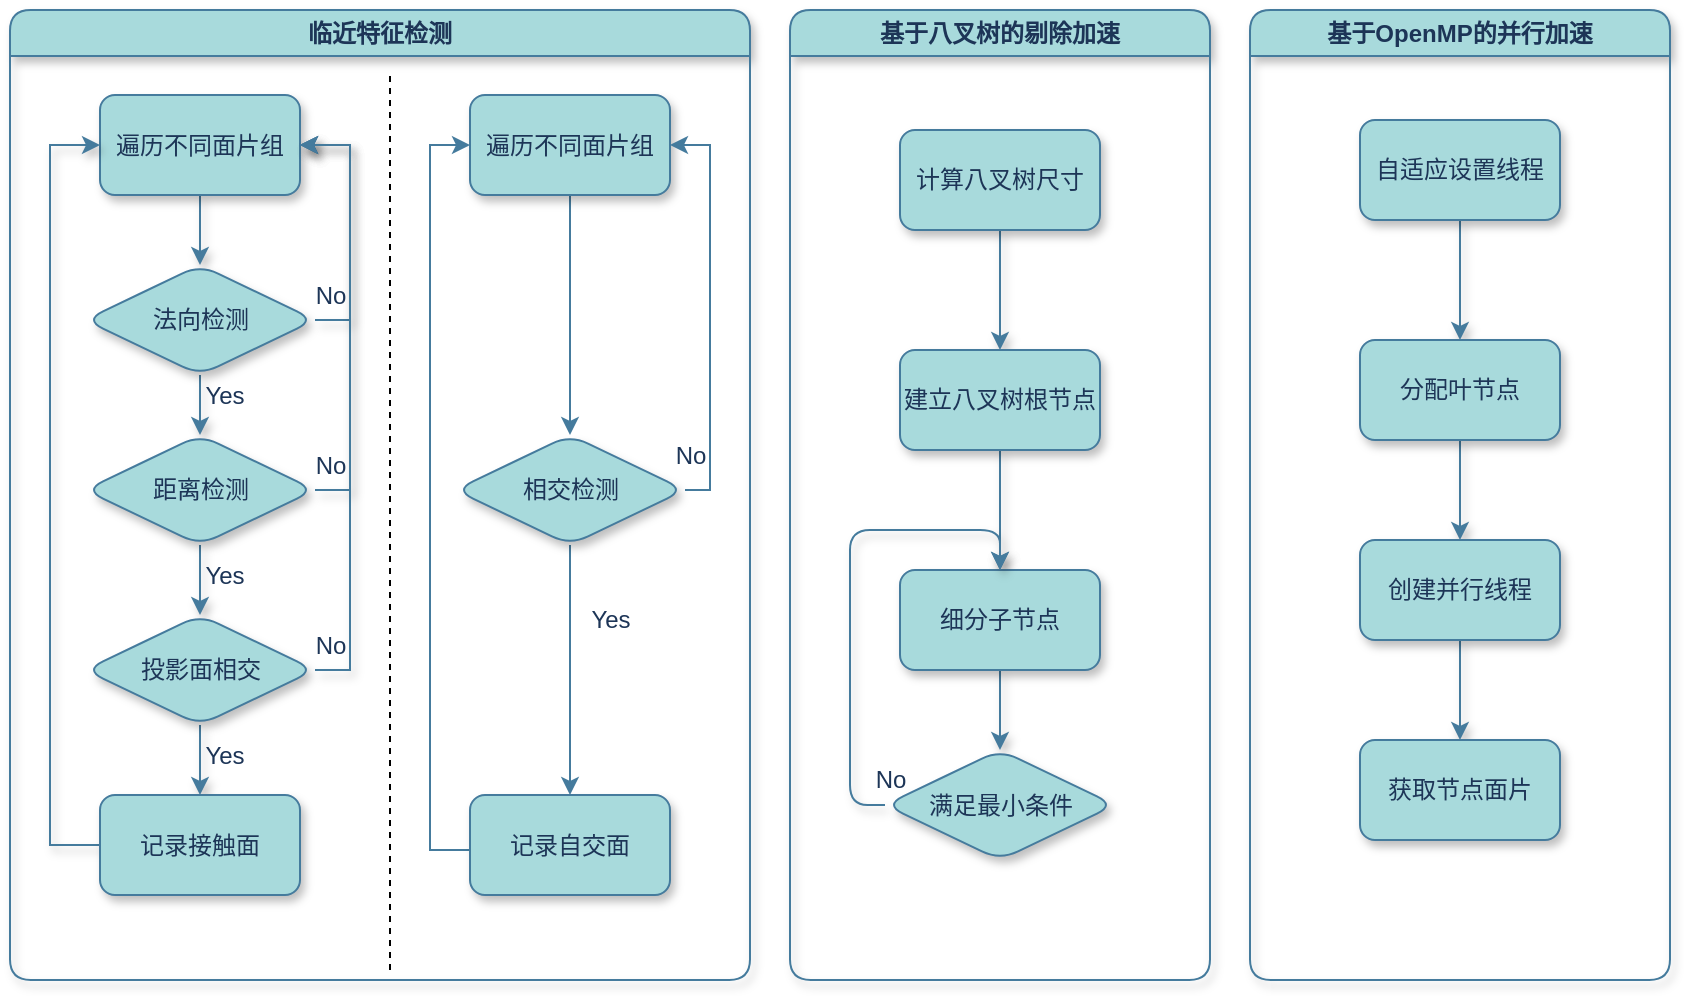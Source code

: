 <mxfile version="24.4.13" type="github">
  <diagram name="第 1 页" id="ZzKzGzbMgNCC5ZsEGFMA">
    <mxGraphModel dx="1149" dy="681" grid="1" gridSize="10" guides="1" tooltips="1" connect="1" arrows="1" fold="1" page="1" pageScale="1" pageWidth="827" pageHeight="1169" math="0" shadow="0">
      <root>
        <mxCell id="0" />
        <mxCell id="1" parent="0" />
        <mxCell id="21Rt-DlmAEweIlOZY0aC-1" value="基于八叉树的剔除加速" style="swimlane;whiteSpace=wrap;html=1;rounded=1;labelBackgroundColor=none;fillColor=#A8DADC;strokeColor=#457B9D;fontColor=#1D3557;shadow=1;" vertex="1" parent="1">
          <mxGeometry x="490" y="60" width="210" height="485" as="geometry" />
        </mxCell>
        <mxCell id="21Rt-DlmAEweIlOZY0aC-2" value="" style="edgeStyle=orthogonalEdgeStyle;rounded=1;orthogonalLoop=1;jettySize=auto;html=1;labelBackgroundColor=none;fontColor=default;strokeColor=#457B9D;shadow=1;" edge="1" parent="21Rt-DlmAEweIlOZY0aC-1" source="21Rt-DlmAEweIlOZY0aC-3" target="21Rt-DlmAEweIlOZY0aC-5">
          <mxGeometry relative="1" as="geometry" />
        </mxCell>
        <mxCell id="21Rt-DlmAEweIlOZY0aC-3" value="计算八叉树尺寸" style="rounded=1;whiteSpace=wrap;html=1;labelBackgroundColor=none;fillColor=#A8DADC;strokeColor=#457B9D;fontColor=#1D3557;shadow=1;" vertex="1" parent="21Rt-DlmAEweIlOZY0aC-1">
          <mxGeometry x="55" y="60" width="100" height="50" as="geometry" />
        </mxCell>
        <mxCell id="21Rt-DlmAEweIlOZY0aC-4" value="" style="edgeStyle=orthogonalEdgeStyle;rounded=1;orthogonalLoop=1;jettySize=auto;html=1;labelBackgroundColor=none;fontColor=default;strokeColor=#457B9D;shadow=1;" edge="1" parent="21Rt-DlmAEweIlOZY0aC-1" source="21Rt-DlmAEweIlOZY0aC-5" target="21Rt-DlmAEweIlOZY0aC-7">
          <mxGeometry relative="1" as="geometry" />
        </mxCell>
        <mxCell id="21Rt-DlmAEweIlOZY0aC-5" value="建立八叉树根节点" style="rounded=1;whiteSpace=wrap;html=1;labelBackgroundColor=none;fillColor=#A8DADC;strokeColor=#457B9D;fontColor=#1D3557;shadow=1;" vertex="1" parent="21Rt-DlmAEweIlOZY0aC-1">
          <mxGeometry x="55" y="170" width="100" height="50" as="geometry" />
        </mxCell>
        <mxCell id="21Rt-DlmAEweIlOZY0aC-6" value="" style="edgeStyle=orthogonalEdgeStyle;rounded=1;orthogonalLoop=1;jettySize=auto;html=1;labelBackgroundColor=none;fontColor=default;strokeColor=#457B9D;shadow=1;" edge="1" parent="21Rt-DlmAEweIlOZY0aC-1" source="21Rt-DlmAEweIlOZY0aC-7" target="21Rt-DlmAEweIlOZY0aC-9">
          <mxGeometry relative="1" as="geometry" />
        </mxCell>
        <mxCell id="21Rt-DlmAEweIlOZY0aC-7" value="细分子节点" style="rounded=1;whiteSpace=wrap;html=1;labelBackgroundColor=none;fillColor=#A8DADC;strokeColor=#457B9D;fontColor=#1D3557;shadow=1;" vertex="1" parent="21Rt-DlmAEweIlOZY0aC-1">
          <mxGeometry x="55" y="280" width="100" height="50" as="geometry" />
        </mxCell>
        <mxCell id="21Rt-DlmAEweIlOZY0aC-8" style="edgeStyle=orthogonalEdgeStyle;rounded=1;orthogonalLoop=1;jettySize=auto;html=1;entryX=0.5;entryY=0;entryDx=0;entryDy=0;labelBackgroundColor=none;fontColor=default;strokeColor=#457B9D;shadow=1;" edge="1" parent="21Rt-DlmAEweIlOZY0aC-1" source="21Rt-DlmAEweIlOZY0aC-9" target="21Rt-DlmAEweIlOZY0aC-7">
          <mxGeometry relative="1" as="geometry">
            <Array as="points">
              <mxPoint x="30" y="398" />
              <mxPoint x="30" y="260" />
              <mxPoint x="105" y="260" />
            </Array>
          </mxGeometry>
        </mxCell>
        <mxCell id="21Rt-DlmAEweIlOZY0aC-9" value="满足最小条件" style="rhombus;whiteSpace=wrap;html=1;rounded=1;labelBackgroundColor=none;fillColor=#A8DADC;strokeColor=#457B9D;fontColor=#1D3557;shadow=1;" vertex="1" parent="21Rt-DlmAEweIlOZY0aC-1">
          <mxGeometry x="47.5" y="370" width="115" height="55" as="geometry" />
        </mxCell>
        <mxCell id="21Rt-DlmAEweIlOZY0aC-10" value="No" style="text;html=1;align=center;verticalAlign=middle;resizable=0;points=[];autosize=1;strokeColor=none;fillColor=none;rounded=1;labelBackgroundColor=none;fontColor=#1D3557;shadow=1;" vertex="1" parent="21Rt-DlmAEweIlOZY0aC-1">
          <mxGeometry x="30" y="370" width="40" height="30" as="geometry" />
        </mxCell>
        <mxCell id="21Rt-DlmAEweIlOZY0aC-11" value="基于OpenMP的并行加速" style="swimlane;whiteSpace=wrap;html=1;rounded=1;labelBackgroundColor=none;fillColor=#A8DADC;strokeColor=#457B9D;fontColor=#1D3557;shadow=1;" vertex="1" parent="1">
          <mxGeometry x="720" y="60" width="210" height="485" as="geometry" />
        </mxCell>
        <mxCell id="21Rt-DlmAEweIlOZY0aC-12" value="" style="edgeStyle=orthogonalEdgeStyle;rounded=0;orthogonalLoop=1;jettySize=auto;html=1;strokeColor=#457B9D;fontColor=#1D3557;fillColor=#A8DADC;shadow=1;" edge="1" parent="21Rt-DlmAEweIlOZY0aC-11" source="21Rt-DlmAEweIlOZY0aC-13" target="21Rt-DlmAEweIlOZY0aC-15">
          <mxGeometry relative="1" as="geometry" />
        </mxCell>
        <mxCell id="21Rt-DlmAEweIlOZY0aC-13" value="自适应设置线程" style="rounded=1;whiteSpace=wrap;html=1;labelBackgroundColor=none;fillColor=#A8DADC;strokeColor=#457B9D;fontColor=#1D3557;shadow=1;" vertex="1" parent="21Rt-DlmAEweIlOZY0aC-11">
          <mxGeometry x="55" y="55" width="100" height="50" as="geometry" />
        </mxCell>
        <mxCell id="21Rt-DlmAEweIlOZY0aC-14" value="" style="edgeStyle=orthogonalEdgeStyle;rounded=0;orthogonalLoop=1;jettySize=auto;html=1;strokeColor=#457B9D;fontColor=#1D3557;fillColor=#A8DADC;shadow=1;" edge="1" parent="21Rt-DlmAEweIlOZY0aC-11" source="21Rt-DlmAEweIlOZY0aC-15" target="21Rt-DlmAEweIlOZY0aC-17">
          <mxGeometry relative="1" as="geometry" />
        </mxCell>
        <mxCell id="21Rt-DlmAEweIlOZY0aC-15" value="分配叶节点" style="rounded=1;whiteSpace=wrap;html=1;labelBackgroundColor=none;fillColor=#A8DADC;strokeColor=#457B9D;fontColor=#1D3557;shadow=1;" vertex="1" parent="21Rt-DlmAEweIlOZY0aC-11">
          <mxGeometry x="55" y="165" width="100" height="50" as="geometry" />
        </mxCell>
        <mxCell id="21Rt-DlmAEweIlOZY0aC-16" value="" style="edgeStyle=orthogonalEdgeStyle;rounded=0;orthogonalLoop=1;jettySize=auto;html=1;strokeColor=#457B9D;fontColor=#1D3557;fillColor=#A8DADC;shadow=1;" edge="1" parent="21Rt-DlmAEweIlOZY0aC-11" source="21Rt-DlmAEweIlOZY0aC-17" target="21Rt-DlmAEweIlOZY0aC-18">
          <mxGeometry relative="1" as="geometry" />
        </mxCell>
        <mxCell id="21Rt-DlmAEweIlOZY0aC-17" value="创建并行线程" style="rounded=1;whiteSpace=wrap;html=1;labelBackgroundColor=none;fillColor=#A8DADC;strokeColor=#457B9D;fontColor=#1D3557;shadow=1;" vertex="1" parent="21Rt-DlmAEweIlOZY0aC-11">
          <mxGeometry x="55" y="265" width="100" height="50" as="geometry" />
        </mxCell>
        <mxCell id="21Rt-DlmAEweIlOZY0aC-18" value="获取节点面片" style="rounded=1;whiteSpace=wrap;html=1;labelBackgroundColor=none;fillColor=#A8DADC;strokeColor=#457B9D;fontColor=#1D3557;shadow=1;" vertex="1" parent="21Rt-DlmAEweIlOZY0aC-11">
          <mxGeometry x="55" y="365" width="100" height="50" as="geometry" />
        </mxCell>
        <mxCell id="21Rt-DlmAEweIlOZY0aC-19" value="临近特征检测" style="swimlane;whiteSpace=wrap;html=1;rounded=1;labelBackgroundColor=none;fillColor=#A8DADC;strokeColor=#457B9D;fontColor=#1D3557;shadow=1;" vertex="1" parent="1">
          <mxGeometry x="100" y="60" width="370" height="485" as="geometry" />
        </mxCell>
        <mxCell id="21Rt-DlmAEweIlOZY0aC-20" value="" style="edgeStyle=orthogonalEdgeStyle;rounded=0;orthogonalLoop=1;jettySize=auto;html=1;fontColor=default;labelBackgroundColor=none;strokeColor=#457B9D;shadow=1;" edge="1" parent="21Rt-DlmAEweIlOZY0aC-19" source="21Rt-DlmAEweIlOZY0aC-21" target="21Rt-DlmAEweIlOZY0aC-24">
          <mxGeometry relative="1" as="geometry" />
        </mxCell>
        <mxCell id="21Rt-DlmAEweIlOZY0aC-21" value="遍历不同面片组" style="rounded=1;whiteSpace=wrap;html=1;labelBackgroundColor=none;fillColor=#A8DADC;strokeColor=#457B9D;fontColor=#1D3557;glass=0;shadow=1;" vertex="1" parent="21Rt-DlmAEweIlOZY0aC-19">
          <mxGeometry x="45" y="42.5" width="100" height="50" as="geometry" />
        </mxCell>
        <mxCell id="21Rt-DlmAEweIlOZY0aC-22" value="" style="edgeStyle=orthogonalEdgeStyle;rounded=0;orthogonalLoop=1;jettySize=auto;html=1;labelBackgroundColor=none;strokeColor=#457B9D;fontColor=default;shadow=1;" edge="1" parent="21Rt-DlmAEweIlOZY0aC-19" source="21Rt-DlmAEweIlOZY0aC-24" target="21Rt-DlmAEweIlOZY0aC-27">
          <mxGeometry relative="1" as="geometry" />
        </mxCell>
        <mxCell id="21Rt-DlmAEweIlOZY0aC-23" style="edgeStyle=orthogonalEdgeStyle;rounded=0;orthogonalLoop=1;jettySize=auto;html=1;entryX=1;entryY=0.5;entryDx=0;entryDy=0;labelBackgroundColor=none;strokeColor=#457B9D;fontColor=default;shadow=1;" edge="1" parent="21Rt-DlmAEweIlOZY0aC-19" source="21Rt-DlmAEweIlOZY0aC-24" target="21Rt-DlmAEweIlOZY0aC-21">
          <mxGeometry relative="1" as="geometry">
            <Array as="points">
              <mxPoint x="170" y="155.5" />
              <mxPoint x="170" y="67.5" />
            </Array>
          </mxGeometry>
        </mxCell>
        <mxCell id="21Rt-DlmAEweIlOZY0aC-24" value="法向检测" style="rhombus;whiteSpace=wrap;html=1;rounded=1;labelBackgroundColor=none;fillColor=#A8DADC;strokeColor=#457B9D;fontColor=#1D3557;shadow=1;" vertex="1" parent="21Rt-DlmAEweIlOZY0aC-19">
          <mxGeometry x="37.5" y="127.5" width="115" height="55" as="geometry" />
        </mxCell>
        <mxCell id="21Rt-DlmAEweIlOZY0aC-25" value="" style="edgeStyle=orthogonalEdgeStyle;rounded=0;orthogonalLoop=1;jettySize=auto;html=1;labelBackgroundColor=none;strokeColor=#457B9D;fontColor=default;shadow=1;" edge="1" parent="21Rt-DlmAEweIlOZY0aC-19" source="21Rt-DlmAEweIlOZY0aC-27" target="21Rt-DlmAEweIlOZY0aC-30">
          <mxGeometry relative="1" as="geometry" />
        </mxCell>
        <mxCell id="21Rt-DlmAEweIlOZY0aC-26" style="edgeStyle=orthogonalEdgeStyle;rounded=0;orthogonalLoop=1;jettySize=auto;html=1;entryX=1;entryY=0.5;entryDx=0;entryDy=0;labelBackgroundColor=none;strokeColor=#457B9D;fontColor=default;shadow=1;" edge="1" parent="21Rt-DlmAEweIlOZY0aC-19" source="21Rt-DlmAEweIlOZY0aC-27" target="21Rt-DlmAEweIlOZY0aC-21">
          <mxGeometry relative="1" as="geometry">
            <Array as="points">
              <mxPoint x="170" y="240.5" />
              <mxPoint x="170" y="67.5" />
            </Array>
          </mxGeometry>
        </mxCell>
        <mxCell id="21Rt-DlmAEweIlOZY0aC-27" value="距离检测" style="rhombus;whiteSpace=wrap;html=1;rounded=1;labelBackgroundColor=none;fillColor=#A8DADC;strokeColor=#457B9D;fontColor=#1D3557;shadow=1;" vertex="1" parent="21Rt-DlmAEweIlOZY0aC-19">
          <mxGeometry x="37.5" y="212.5" width="115" height="55" as="geometry" />
        </mxCell>
        <mxCell id="21Rt-DlmAEweIlOZY0aC-28" value="" style="edgeStyle=orthogonalEdgeStyle;rounded=0;orthogonalLoop=1;jettySize=auto;html=1;labelBackgroundColor=none;strokeColor=#457B9D;fontColor=default;shadow=1;" edge="1" parent="21Rt-DlmAEweIlOZY0aC-19" source="21Rt-DlmAEweIlOZY0aC-30" target="21Rt-DlmAEweIlOZY0aC-32">
          <mxGeometry relative="1" as="geometry" />
        </mxCell>
        <mxCell id="21Rt-DlmAEweIlOZY0aC-29" style="edgeStyle=orthogonalEdgeStyle;rounded=0;orthogonalLoop=1;jettySize=auto;html=1;entryX=1;entryY=0.5;entryDx=0;entryDy=0;labelBackgroundColor=none;strokeColor=#457B9D;fontColor=default;shadow=1;" edge="1" parent="21Rt-DlmAEweIlOZY0aC-19" source="21Rt-DlmAEweIlOZY0aC-30" target="21Rt-DlmAEweIlOZY0aC-21">
          <mxGeometry relative="1" as="geometry">
            <Array as="points">
              <mxPoint x="170" y="330.5" />
              <mxPoint x="170" y="67.5" />
            </Array>
          </mxGeometry>
        </mxCell>
        <mxCell id="21Rt-DlmAEweIlOZY0aC-30" value="投影面相交" style="rhombus;whiteSpace=wrap;html=1;rounded=1;labelBackgroundColor=none;fillColor=#A8DADC;strokeColor=#457B9D;fontColor=#1D3557;shadow=1;" vertex="1" parent="21Rt-DlmAEweIlOZY0aC-19">
          <mxGeometry x="37.5" y="302.5" width="115" height="55" as="geometry" />
        </mxCell>
        <mxCell id="21Rt-DlmAEweIlOZY0aC-31" style="edgeStyle=orthogonalEdgeStyle;rounded=0;orthogonalLoop=1;jettySize=auto;html=1;entryX=0;entryY=0.5;entryDx=0;entryDy=0;labelBackgroundColor=none;strokeColor=#457B9D;fontColor=default;shadow=1;" edge="1" parent="21Rt-DlmAEweIlOZY0aC-19" source="21Rt-DlmAEweIlOZY0aC-32" target="21Rt-DlmAEweIlOZY0aC-21">
          <mxGeometry relative="1" as="geometry">
            <Array as="points">
              <mxPoint x="20" y="417.5" />
              <mxPoint x="20" y="67.5" />
            </Array>
          </mxGeometry>
        </mxCell>
        <mxCell id="21Rt-DlmAEweIlOZY0aC-32" value="记录接触面" style="rounded=1;whiteSpace=wrap;html=1;labelBackgroundColor=none;fillColor=#A8DADC;strokeColor=#457B9D;fontColor=#1D3557;shadow=1;" vertex="1" parent="21Rt-DlmAEweIlOZY0aC-19">
          <mxGeometry x="45" y="392.5" width="100" height="50" as="geometry" />
        </mxCell>
        <mxCell id="21Rt-DlmAEweIlOZY0aC-33" value="Yes" style="text;html=1;align=center;verticalAlign=middle;resizable=0;points=[];autosize=1;strokeColor=none;fillColor=none;fontColor=#1D3557;shadow=1;" vertex="1" parent="21Rt-DlmAEweIlOZY0aC-19">
          <mxGeometry x="87" y="177.5" width="40" height="30" as="geometry" />
        </mxCell>
        <mxCell id="21Rt-DlmAEweIlOZY0aC-34" value="Yes" style="text;html=1;align=center;verticalAlign=middle;resizable=0;points=[];autosize=1;strokeColor=none;fillColor=none;fontColor=#1D3557;shadow=1;" vertex="1" parent="21Rt-DlmAEweIlOZY0aC-19">
          <mxGeometry x="87" y="267.5" width="40" height="30" as="geometry" />
        </mxCell>
        <mxCell id="21Rt-DlmAEweIlOZY0aC-35" value="Yes" style="text;html=1;align=center;verticalAlign=middle;resizable=0;points=[];autosize=1;strokeColor=none;fillColor=none;fontColor=#1D3557;shadow=1;" vertex="1" parent="21Rt-DlmAEweIlOZY0aC-19">
          <mxGeometry x="87" y="357.5" width="40" height="30" as="geometry" />
        </mxCell>
        <mxCell id="21Rt-DlmAEweIlOZY0aC-36" value="No" style="text;html=1;align=center;verticalAlign=middle;resizable=0;points=[];autosize=1;strokeColor=none;fillColor=none;rounded=1;labelBackgroundColor=none;fontColor=#1D3557;shadow=1;" vertex="1" parent="21Rt-DlmAEweIlOZY0aC-19">
          <mxGeometry x="140" y="127.5" width="40" height="30" as="geometry" />
        </mxCell>
        <mxCell id="21Rt-DlmAEweIlOZY0aC-37" value="No" style="text;html=1;align=center;verticalAlign=middle;resizable=0;points=[];autosize=1;strokeColor=none;fillColor=none;rounded=1;labelBackgroundColor=none;fontColor=#1D3557;shadow=1;" vertex="1" parent="21Rt-DlmAEweIlOZY0aC-19">
          <mxGeometry x="140" y="212.5" width="40" height="30" as="geometry" />
        </mxCell>
        <mxCell id="21Rt-DlmAEweIlOZY0aC-38" value="No" style="text;html=1;align=center;verticalAlign=middle;resizable=0;points=[];autosize=1;strokeColor=none;fillColor=none;rounded=1;labelBackgroundColor=none;fontColor=#1D3557;shadow=1;" vertex="1" parent="21Rt-DlmAEweIlOZY0aC-19">
          <mxGeometry x="140" y="302.5" width="40" height="30" as="geometry" />
        </mxCell>
        <mxCell id="21Rt-DlmAEweIlOZY0aC-39" value="" style="endArrow=none;dashed=1;html=1;rounded=0;" edge="1" parent="21Rt-DlmAEweIlOZY0aC-19">
          <mxGeometry width="50" height="50" relative="1" as="geometry">
            <mxPoint x="190" y="480" as="sourcePoint" />
            <mxPoint x="190" y="30" as="targetPoint" />
          </mxGeometry>
        </mxCell>
        <mxCell id="21Rt-DlmAEweIlOZY0aC-40" style="edgeStyle=orthogonalEdgeStyle;rounded=0;orthogonalLoop=1;jettySize=auto;html=1;strokeColor=#457B9D;" edge="1" parent="21Rt-DlmAEweIlOZY0aC-19" source="21Rt-DlmAEweIlOZY0aC-41" target="21Rt-DlmAEweIlOZY0aC-44">
          <mxGeometry relative="1" as="geometry" />
        </mxCell>
        <mxCell id="21Rt-DlmAEweIlOZY0aC-41" value="遍历不同面片组" style="rounded=1;whiteSpace=wrap;html=1;labelBackgroundColor=none;fillColor=#A8DADC;strokeColor=#457B9D;fontColor=#1D3557;glass=0;shadow=1;" vertex="1" parent="21Rt-DlmAEweIlOZY0aC-19">
          <mxGeometry x="230" y="42.5" width="100" height="50" as="geometry" />
        </mxCell>
        <mxCell id="21Rt-DlmAEweIlOZY0aC-42" style="edgeStyle=orthogonalEdgeStyle;rounded=0;orthogonalLoop=1;jettySize=auto;html=1;entryX=0.5;entryY=0;entryDx=0;entryDy=0;strokeColor=#457B9D;" edge="1" parent="21Rt-DlmAEweIlOZY0aC-19" source="21Rt-DlmAEweIlOZY0aC-44" target="21Rt-DlmAEweIlOZY0aC-46">
          <mxGeometry relative="1" as="geometry" />
        </mxCell>
        <mxCell id="21Rt-DlmAEweIlOZY0aC-43" style="edgeStyle=orthogonalEdgeStyle;rounded=0;orthogonalLoop=1;jettySize=auto;html=1;entryX=1;entryY=0.5;entryDx=0;entryDy=0;strokeColor=#457B9D;" edge="1" parent="21Rt-DlmAEweIlOZY0aC-19" source="21Rt-DlmAEweIlOZY0aC-44" target="21Rt-DlmAEweIlOZY0aC-41">
          <mxGeometry relative="1" as="geometry">
            <Array as="points">
              <mxPoint x="350" y="240" />
              <mxPoint x="350" y="68" />
            </Array>
          </mxGeometry>
        </mxCell>
        <mxCell id="21Rt-DlmAEweIlOZY0aC-44" value="相交检测" style="rhombus;whiteSpace=wrap;html=1;rounded=1;labelBackgroundColor=none;fillColor=#A8DADC;strokeColor=#457B9D;fontColor=#1D3557;shadow=1;" vertex="1" parent="21Rt-DlmAEweIlOZY0aC-19">
          <mxGeometry x="222.5" y="212.5" width="115" height="55" as="geometry" />
        </mxCell>
        <mxCell id="21Rt-DlmAEweIlOZY0aC-45" style="edgeStyle=orthogonalEdgeStyle;rounded=0;orthogonalLoop=1;jettySize=auto;html=1;entryX=0;entryY=0.5;entryDx=0;entryDy=0;strokeColor=#457B9D;" edge="1" parent="21Rt-DlmAEweIlOZY0aC-19" source="21Rt-DlmAEweIlOZY0aC-46" target="21Rt-DlmAEweIlOZY0aC-41">
          <mxGeometry relative="1" as="geometry">
            <Array as="points">
              <mxPoint x="210" y="420" />
              <mxPoint x="210" y="68" />
            </Array>
          </mxGeometry>
        </mxCell>
        <mxCell id="21Rt-DlmAEweIlOZY0aC-46" value="记录自交面" style="rounded=1;whiteSpace=wrap;html=1;labelBackgroundColor=none;fillColor=#A8DADC;strokeColor=#457B9D;fontColor=#1D3557;shadow=1;" vertex="1" parent="21Rt-DlmAEweIlOZY0aC-19">
          <mxGeometry x="230" y="392.5" width="100" height="50" as="geometry" />
        </mxCell>
        <mxCell id="21Rt-DlmAEweIlOZY0aC-47" value="Yes" style="text;html=1;align=center;verticalAlign=middle;resizable=0;points=[];autosize=1;strokeColor=none;fillColor=none;fontColor=#1D3557;shadow=1;" vertex="1" parent="21Rt-DlmAEweIlOZY0aC-19">
          <mxGeometry x="280" y="290" width="40" height="30" as="geometry" />
        </mxCell>
        <mxCell id="21Rt-DlmAEweIlOZY0aC-48" value="No" style="text;html=1;align=center;verticalAlign=middle;resizable=0;points=[];autosize=1;strokeColor=none;fillColor=none;rounded=1;labelBackgroundColor=none;fontColor=#1D3557;shadow=1;" vertex="1" parent="21Rt-DlmAEweIlOZY0aC-19">
          <mxGeometry x="320" y="207.5" width="40" height="30" as="geometry" />
        </mxCell>
      </root>
    </mxGraphModel>
  </diagram>
</mxfile>
